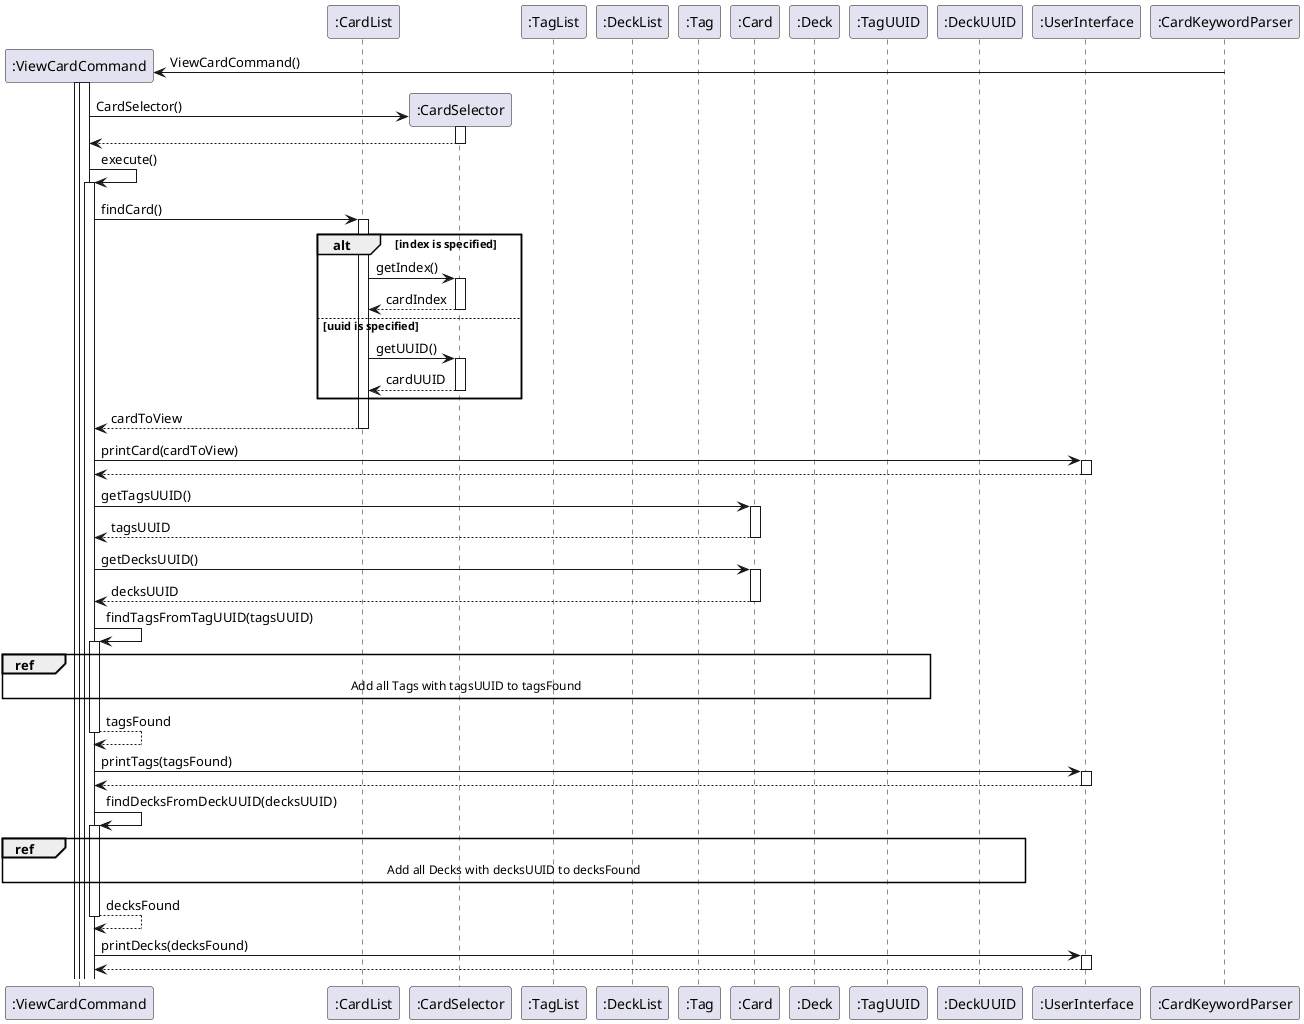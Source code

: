 @startuml CardListSequence

autoactivate on

participant ":ViewCardCommand" as ViewCardCommand
participant ":CardList" as CardList
participant ":CardSelector" as CardSelector
participant ":TagList" as TagList
participant ":DeckList" as DeckList
participant ":Tag" as Tag
participant ":Card" as Card
participant ":Deck" as Deck
participant ":TagUUID" as TagUUID
participant ":DeckUUID" as DeckUUID
participant ":UserInterface" as UserInterface
participant ":CardKeywordParser" as CardKeywordParser


Create ViewCardCommand
CardKeywordParser -> ViewCardCommand : ViewCardCommand()
activate ViewCardCommand

Create CardSelector
ViewCardCommand -> CardSelector : CardSelector()
return

ViewCardCommand -> ViewCardCommand : execute()
ViewCardCommand -> CardList : findCard()

alt index is specified
CardList -> CardSelector : getIndex()
return cardIndex
else uuid is specified
CardList -> CardSelector : getUUID()
return cardUUID
end
return cardToView

ViewCardCommand -> UserInterface : printCard(cardToView)
return


ViewCardCommand -> Card : getTagsUUID()
return tagsUUID
ViewCardCommand -> Card : getDecksUUID()
return decksUUID

ViewCardCommand -> ViewCardCommand : findTagsFromTagUUID(tagsUUID)

ref over ViewCardCommand, TagList, TagUUID
Add all Tags with tagsUUID to tagsFound
end ref

'loop current uuid of tagsUUID != null
'
'  ViewCardCommand -> TagList : TagList()
'  return tagsFound
'  ViewCardCommand -> TagList : getTags()
'  return allTags
'  loop current uuid of allTags != null
'      ViewCardCommand -> TagUUID : equals()
'      return isUUIDEqual
'      alt isUUIDEqual
'       ViewCardCommand -> TagList : addTag()
'       return
'      end
'  end loop
'end loop
return tagsFound

ViewCardCommand -> UserInterface : printTags(tagsFound)
return


ViewCardCommand -> ViewCardCommand : findDecksFromDeckUUID(decksUUID)

ref over ViewCardCommand, DeckUUID, DeckList
Add all Decks with decksUUID to decksFound
end ref

return decksFound

ViewCardCommand -> UserInterface : printDecks(decksFound)
return

@enduml
